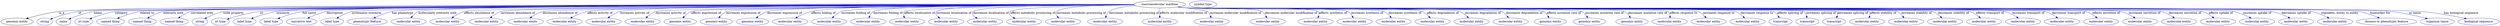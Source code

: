 digraph {
	graph [bb="0,0,9885.3,123"];
	node [label="\N"];
	"macromolecular machine"	 [height=0.5,
		label="macromolecular machine",
		pos="4620.7,105",
		width=2.8164];
	"genomic entity"	 [height=0.5,
		pos="63.694,18",
		width=1.7693];
	"macromolecular machine" -> "genomic entity"	 [label=is_a,
		lp="249.69,61.5",
		pos="e,101.94,32.463 4519.2,104.96 3882.2,104.58 457.1,101.09 238.69,69 194.81,62.552 146.52,47.876 111.8,35.915"];
	id	 [color=blue,
		height=0.5,
		label=string,
		pos="175.69,18",
		width=0.84854];
	"macromolecular machine" -> id	 [color=blue,
		label=id,
		lp="327.19,61.5",
		pos="e,199.54,29.373 4519.3,104.56 3879.9,101.71 428.76,85.594 321.69,69 281.53,62.775 237.81,46.077 208.79,33.47",
		style=solid];
	name	 [height=0.5,
		pos="254.69,18",
		width=0.84854];
	"macromolecular machine" -> name	 [color=blue,
		label=name,
		lp="405.19,61.5",
		pos="e,277.82,29.848 4519.1,104.59 3885.2,101.98 494.66,87.172 389.69,69 353.2,62.682 313.83,46.651 287.08,34.234",
		style=solid];
	category	 [color=blue,
		height=0.5,
		label="iri type",
		pos="339.69,18",
		width=1.011];
	"macromolecular machine" -> category	 [color=blue,
		label=category,
		lp="502.19,61.5",
		pos="e,365.82,30.766 4519.3,104.58 3893.5,101.94 581.28,87.121 478.69,69 442.13,62.54 402.56,47.13 375.03,34.928",
		style=solid];
	"related to"	 [color=blue,
		height=0.5,
		label="named thing",
		pos="449.69,18",
		width=1.5346];
	"macromolecular machine" -> "related to"	 [color=blue,
		label="related to",
		lp="607.69,61.5",
		pos="e,479.71,33.187 4519.3,104.6 3902.8,102.08 681.34,88.04 581.69,69 549.38,62.826 514.76,49.159 489.09,37.526",
		style=solid];
	"interacts with"	 [color=blue,
		height=0.5,
		label="named thing",
		pos="577.69,18",
		width=1.5346];
	"macromolecular machine" -> "interacts with"	 [color=blue,
		label="interacts with",
		lp="713.69,61.5",
		pos="e,601.64,34.403 4518.9,104.72 3910.1,102.96 772.72,92.744 676.69,69 653.15,63.177 628.9,50.811 610.3,39.715",
		style=solid];
	"correlated with"	 [color=blue,
		height=0.5,
		label="named thing",
		pos="705.69,18",
		width=1.5346];
	"macromolecular machine" -> "correlated with"	 [color=blue,
		label="correlated with",
		lp="828.69,61.5",
		pos="e,725.74,34.874 4518.9,104.8 3920,103.53 879.85,95.79 787.69,69 768.32,63.367 749.03,51.755 734.04,41.033",
		style=solid];
	"node property"	 [color=blue,
		height=0.5,
		label=string,
		pos="809.69,18",
		width=0.84854];
	"macromolecular machine" -> "node property"	 [color=blue,
		label="node property",
		lp="953.69,61.5",
		pos="e,830.59,31.478 4519,104.62 3932.6,102.36 1005.9,90.026 915.69,69 888.44,62.646 860,48.484 839.44,36.693",
		style=solid];
	iri	 [color=blue,
		height=0.5,
		label="iri type",
		pos="894.69,18",
		width=1.011];
	"macromolecular machine" -> iri	 [color=blue,
		label=iri,
		lp="1066.2,61.5",
		pos="e,922.68,29.667 4519.3,104.72 3956.5,103.06 1235.3,93.798 1059.7,69 1014.8,62.654 965.29,45.987 932.35,33.42",
		style=solid];
	synonym	 [color=blue,
		height=0.5,
		label="label type",
		pos="994.69,18",
		width=1.2638];
	"macromolecular machine" -> synonym	 [color=blue,
		label=synonym,
		lp="1155.2,61.5",
		pos="e,1023.1,32.082 4519,104.95 3962,104.57 1300.3,101.06 1129.7,69 1095.6,62.592 1058.9,48.191 1032.4,36.321",
		style=solid];
	"full name"	 [color=blue,
		height=0.5,
		label="label type",
		pos="1103.7,18",
		width=1.2638];
	"macromolecular machine" -> "full name"	 [color=blue,
		label="full name",
		lp="1263.2,61.5",
		pos="e,1131.9,32.199 4519,104.93 3972.3,104.44 1401.7,100.46 1236.7,69 1203.2,62.606 1167.1,48.278 1141,36.432",
		style=solid];
	description	 [color=blue,
		height=0.5,
		label="narrative text",
		pos="1224.7,18",
		width=1.6068];
	"macromolecular machine" -> description	 [color=blue,
		label=description,
		lp="1369.2,61.5",
		pos="e,1252.2,34.152 4519.3,104.45 3974.7,101.45 1418.3,86.441 1338.7,69 1311.5,63.028 1282.8,50.182 1261,38.878",
		style=solid];
	"systematic synonym"	 [color=blue,
		height=0.5,
		label="label type",
		pos="1345.7,18",
		width=1.2638];
	"macromolecular machine" -> "systematic synonym"	 [color=blue,
		label="systematic synonym",
		lp="1497.7,61.5",
		pos="e,1368.1,33.885 4519,104.51 3984,101.83 1518,88.462 1441.7,69 1418.6,63.119 1395,50.668 1377,39.541",
		style=solid];
	"has phenotype"	 [color=blue,
		height=0.5,
		label="phenotypic feature",
		pos="1485.7,18",
		width=2.1304];
	"macromolecular machine" -> "has phenotype"	 [color=blue,
		label="has phenotype",
		lp="1644.2,61.5",
		pos="e,1515.4,34.646 4518.9,104.9 4009,104.27 1750.1,99.744 1604.7,69 1576.7,63.073 1547.1,50.408 1524.4,39.183",
		style=solid];
	"molecularly interacts with"	 [color=blue,
		height=0.5,
		label="molecular entity",
		pos="1649.7,18",
		width=1.9137];
	"macromolecular machine" -> "molecularly interacts with"	 [color=blue,
		label="molecularly interacts with",
		lp="1784.2,61.5",
		pos="e,1665.1,35.55 4519,104.65 4012,102.81 1780,93.31 1712.7,69 1697.7,63.578 1683.6,52.945 1672.6,42.784",
		style=solid];
	"affects abundance of"	 [color=blue,
		height=0.5,
		label="molecular entity",
		pos="1805.7,18",
		width=1.9137];
	"macromolecular machine" -> "affects abundance of"	 [color=blue,
		label="affects abundance of",
		lp="1952.2,61.5",
		pos="e,1828.3,35.115 4519,104.35 4032.3,101.13 1960.2,86.454 1895.7,69 1874.8,63.338 1853.6,51.684 1837,40.944",
		style=solid];
	"increases abundance of"	 [color=blue,
		height=0.5,
		label="molecular entity",
		pos="1961.7,18",
		width=1.9137];
	"macromolecular machine" -> "increases abundance of"	 [color=blue,
		label="increases abundance of",
		lp="2107.2,61.5",
		pos="e,1982.4,35.349 4519.1,104.32 4049,101.1 2104.1,86.702 2043.7,69 2024.6,63.401 2005.6,52.029 1990.7,41.442",
		style=solid];
	"decreases abundance of"	 [color=blue,
		height=0.5,
		label="molecular entity",
		pos="2117.7,18",
		width=1.9137];
	"macromolecular machine" -> "decreases abundance of"	 [color=blue,
		label="decreases abundance of",
		lp="2273.2,61.5",
		pos="e,2140.6,35.104 4519,104.88 4074.9,104.16 2321.6,99.395 2208.7,69 2187.6,63.322 2166.2,51.667 2149.4,40.931",
		style=solid];
	"affects activity of"	 [color=blue,
		height=0.5,
		label="molecular entity",
		pos="2273.7,18",
		width=1.9137];
	"macromolecular machine" -> "affects activity of"	 [color=blue,
		label="affects activity of",
		lp="2433.7,61.5",
		pos="e,2301.6,34.608 4519.2,104.52 4096.2,102.37 2490.8,92.693 2385.7,69 2359.4,63.066 2331.8,50.572 2310.5,39.436",
		style=solid];
	"increases activity of"	 [color=blue,
		height=0.5,
		label="molecular entity",
		pos="2429.7,18",
		width=1.9137];
	"macromolecular machine" -> "increases activity of"	 [color=blue,
		label="increases activity of",
		lp="2574.2,61.5",
		pos="e,2452.3,35.087 4519.1,104.65 4112.1,103.08 2616.9,95.525 2519.7,69 2498.8,63.297 2477.6,51.64 2461,40.91",
		style=solid];
	"decreases activity of"	 [color=blue,
		height=0.5,
		label="molecular entity",
		pos="2585.7,18",
		width=1.9137];
	"macromolecular machine" -> "decreases activity of"	 [color=blue,
		label="decreases activity of",
		lp="2717.7,61.5",
		pos="e,2604.7,35.306 4519,104.72 4129.6,103.46 2750.8,97.024 2661.7,69 2643.9,63.394 2626.4,52.177 2612.7,41.687",
		style=solid];
	"affects expression of"	 [color=blue,
		height=0.5,
		label="genomic entity",
		pos="2736.7,18",
		width=1.7693];
	"macromolecular machine" -> "affects expression of"	 [color=blue,
		label="affects expression of",
		lp="2860.2,61.5",
		pos="e,2753.3,35.524 4519.1,104.73 4148.3,103.52 2885,97.317 2803.7,69 2787.9,63.491 2772.8,52.699 2761,42.456",
		style=solid];
	"increases expression of"	 [color=blue,
		height=0.5,
		label="genomic entity",
		pos="2881.7,18",
		width=1.7693];
	"macromolecular machine" -> "increases expression of"	 [color=blue,
		label="increases expression of",
		lp="3009.2,61.5",
		pos="e,2897.4,35.502 4519.3,104.61 4167.8,103.02 3019.8,95.797 2945.7,69 2930.4,63.462 2916,52.667 2904.7,42.43",
		style=solid];
	"decreases expression of"	 [color=blue,
		height=0.5,
		label="genomic entity",
		pos="3026.7,18",
		width=1.7693];
	"macromolecular machine" -> "decreases expression of"	 [color=blue,
		label="decreases expression of",
		lp="3171.2,61.5",
		pos="e,3046.8,35.279 4519.3,104.09 4190.9,100.93 3174.1,89.534 3106.7,69 3088,63.303 3069.4,51.924 3054.9,41.358",
		style=solid];
	"affects folding of"	 [color=blue,
		height=0.5,
		label="molecular entity",
		pos="3177.7,18",
		width=1.9137];
	"macromolecular machine" -> "affects folding of"	 [color=blue,
		label="affects folding of",
		lp="3323.7,61.5",
		pos="e,3202.9,35.021 4519.5,103.52 4216.9,98.94 3336.5,84.359 3276.7,69 3253.7,63.093 3229.9,51.105 3211.5,40.235",
		style=solid];
	"increases folding of"	 [color=blue,
		height=0.5,
		label="molecular entity",
		pos="3333.7,18",
		width=1.9137];
	"macromolecular machine" -> "increases folding of"	 [color=blue,
		label="increases folding of",
		lp="3453.7,61.5",
		pos="e,3350.3,35.717 4519.4,103.72 4235.9,99.901 3452,87.708 3399.7,69 3384.2,63.45 3369.4,52.763 3357.8,42.6",
		style=solid];
	"decreases folding of"	 [color=blue,
		height=0.5,
		label="molecular entity",
		pos="3489.7,18",
		width=1.9137];
	"macromolecular machine" -> "decreases folding of"	 [color=blue,
		label="decreases folding of",
		lp="3583.7,61.5",
		pos="e,3498.2,36.03 4519.4,104 4256.9,101.1 3572.3,91.426 3528.7,69 3518.3,63.664 3509.9,54.177 3503.6,44.821",
		style=solid];
	"affects localization of"	 [color=blue,
		height=0.5,
		label="molecular entity",
		pos="3645.7,18",
		width=1.9137];
	"macromolecular machine" -> "affects localization of"	 [color=blue,
		label="affects localization of",
		lp="3708.7,61.5",
		pos="e,3641.7,36.094 4519.6,103.01 4274.1,97.945 3665.2,83.91 3649.7,69 3643.6,63.142 3641.5,54.581 3641.2,46.14",
		style=solid];
	"increases localization of"	 [color=blue,
		height=0.5,
		label="molecular entity",
		pos="3801.7,18",
		width=1.9137];
	"macromolecular machine" -> "increases localization of"	 [color=blue,
		label="increases localization of",
		lp="3841.7,61.5",
		pos="e,3782.9,35.638 4519.1,104.38 4300,102.53 3801,95.437 3775.7,69 3768.8,61.822 3771.3,52.467 3776.8,43.732",
		style=solid];
	"decreases localization of"	 [color=blue,
		height=0.5,
		label="molecular entity",
		pos="3957.7,18",
		width=1.9137];
	"macromolecular machine" -> "decreases localization of"	 [color=blue,
		label="decreases localization of",
		lp="3982.7,61.5",
		pos="e,3930.3,34.58 4519.5,103.47 4329.5,100.08 3936.1,90.516 3915.7,69 3907.4,60.254 3913,50.085 3922.5,41.139",
		style=solid];
	"affects metabolic processing of"	 [color=blue,
		height=0.5,
		label="molecular entity",
		pos="4113.7,18",
		width=1.9137];
	"macromolecular machine" -> "affects metabolic processing of"	 [color=blue,
		label="affects metabolic processing of",
		lp="4143.2,61.5",
		pos="e,4078.2,33.618 4520.6,102.11 4363,97.071 4073.3,85.597 4057.7,69 4047.9,58.596 4056.5,47.851 4069.6,38.923",
		style=solid];
	"increases metabolic processing of"	 [color=blue,
		height=0.5,
		label="molecular entity",
		pos="4269.7,18",
		width=1.9137];
	"macromolecular machine" -> "increases metabolic processing of"	 [color=blue,
		label="increases metabolic processing of",
		lp="4327.7,61.5",
		pos="e,4246.8,34.996 4520.3,102.49 4412.7,98.727 4254.6,89.72 4235.7,69 4228.4,60.968 4232.3,51.231 4239.7,42.427",
		style=solid];
	"decreases metabolic processing of"	 [color=blue,
		height=0.5,
		label="molecular entity",
		pos="4425.7,18",
		width=1.9137];
	"macromolecular machine" -> "decreases metabolic processing of"	 [color=blue,
		label="decreases metabolic processing of",
		lp="4523.2,61.5",
		pos="e,4422.1,36.164 4527.2,98.008 4485.7,92.846 4443.2,84.005 4429.7,69 4424.2,62.865 4422.1,54.475 4421.8,46.272",
		style=solid];
	"affects molecular modification of"	 [color=blue,
		height=0.5,
		label="molecular entity",
		pos="4620.7,18",
		width=1.9137];
	"macromolecular machine" -> "affects molecular modification of"	 [color=blue,
		label="affects molecular modification of",
		lp="4712.7,61.5",
		pos="e,4620.7,36.003 4620.7,86.974 4620.7,75.192 4620.7,59.561 4620.7,46.158",
		style=solid];
	"increases molecular modification of"	 [color=blue,
		height=0.5,
		label="molecular entity",
		pos="4827.7,18",
		width=1.9137];
	"macromolecular machine" -> "increases molecular modification of"	 [color=blue,
		label="increases molecular modification of",
		lp="4916.2,61.5",
		pos="e,4824.3,36.187 4693.6,92.432 4743.3,83.585 4801.1,72.687 4805.7,69 4812.9,63.176 4817.8,54.515 4821.1,45.977",
		style=solid];
	"decreases molecular modification of"	 [color=blue,
		height=0.5,
		label="molecular entity",
		pos="5047.7,18",
		width=1.9137];
	"macromolecular machine" -> "decreases molecular modification of"	 [color=blue,
		label="decreases molecular modification of",
		lp="5133.2,61.5",
		pos="e,5042.4,36.025 4692.4,92.2 4705.2,90.235 4718.3,88.399 4730.7,87 4762.6,83.407 4991.5,85.979 5018.7,69 5027.5,63.515 5033.9,54.342 \
5038.4,45.275",
		style=solid];
	"affects synthesis of"	 [color=blue,
		height=0.5,
		label="molecular entity",
		pos="5211.7,18",
		width=1.9137];
	"macromolecular machine" -> "affects synthesis of"	 [color=blue,
		label="affects synthesis of",
		lp="5294.2,61.5",
		pos="e,5230,35.713 4691.5,92.056 4704.5,90.068 4718,88.261 4730.7,87 4758.7,84.223 5217.2,89.241 5236.7,69 5243.5,61.902 5241.2,52.565 \
5235.9,43.821",
		style=solid];
	"increases synthesis of"	 [color=blue,
		height=0.5,
		label="molecular entity",
		pos="5367.7,18",
		width=1.9137];
	"macromolecular machine" -> "increases synthesis of"	 [color=blue,
		label="increases synthesis of",
		lp="5421.7,61.5",
		pos="e,5366.7,36.122 4691.2,92.032 4704.3,90.033 4717.9,88.229 4730.7,87 4765,83.71 5323,89.552 5350.7,69 5358,63.559 5362.2,54.837 5364.6,\
46.134",
		style=solid];
	"decreases synthesis of"	 [color=blue,
		height=0.5,
		label="molecular entity",
		pos="5523.7,18",
		width=1.9137];
	"macromolecular machine" -> "decreases synthesis of"	 [color=blue,
		label="decreases synthesis of",
		lp="5563.2,61.5",
		pos="e,5515.2,36.07 4691.2,91.978 4704.3,89.984 4717.9,88.195 4730.7,87 4772.4,83.107 5447.4,88.01 5484.7,69 5495.1,63.711 5503.5,54.233 \
5509.8,44.87",
		style=solid];
	"affects degradation of"	 [color=blue,
		height=0.5,
		label="molecular entity",
		pos="5679.7,18",
		width=1.9137];
	"macromolecular machine" -> "affects degradation of"	 [color=blue,
		label="affects degradation of",
		lp="5709.2,61.5",
		pos="e,5667.2,35.953 4690.9,91.983 4704.1,89.975 4717.8,88.18 4730.7,87 4780.3,82.464 5581.7,88.312 5627.7,69 5640.5,63.626 5651.9,53.496 \
5660.7,43.671",
		style=solid];
	"increases degradation of"	 [color=blue,
		height=0.5,
		label="molecular entity",
		pos="5835.7,18",
		width=1.9137];
	"macromolecular machine" -> "increases degradation of"	 [color=blue,
		label="increases degradation of",
		lp="5865.2,61.5",
		pos="e,5820,35.776 4690.9,91.953 4704.1,89.949 4717.8,88.162 4730.7,87 4788.4,81.811 5718.3,88.793 5772.7,69 5787.6,63.58 5801.6,53.054 \
5812.6,42.966",
		style=solid];
	"decreases degradation of"	 [color=blue,
		height=0.5,
		label="molecular entity",
		pos="5991.7,18",
		width=1.9137];
	"macromolecular machine" -> "decreases degradation of"	 [color=blue,
		label="decreases degradation of",
		lp="6026.2,61.5",
		pos="e,5978.2,35.752 4690.9,91.929 4704.1,89.926 4717.8,88.147 4730.7,87 4797.4,81.078 5873.4,93.636 5935.7,69 5949.3,63.602 5961.7,53.223 \
5971.4,43.23",
		style=solid];
	"affects mutation rate of"	 [color=blue,
		height=0.5,
		label="genomic entity",
		pos="6142.7,18",
		width=1.7693];
	"macromolecular machine" -> "affects mutation rate of"	 [color=blue,
		label="affects mutation rate of",
		lp="6181.7,61.5",
		pos="e,6132.4,35.929 4690.6,91.955 4703.9,89.936 4717.7,88.144 4730.7,87 4768.5,83.674 6063.2,84.848 6097.7,69 6109.2,63.702 6119,53.86 \
6126.5,44.224",
		style=solid];
	"increases mutation rate of"	 [color=blue,
		height=0.5,
		label="genomic entity",
		pos="6287.7,18",
		width=1.7693];
	"macromolecular machine" -> "increases mutation rate of"	 [color=blue,
		label="increases mutation rate of",
		lp="6338.7,61.5",
		pos="e,6279.6,36.109 4690.6,91.941 4703.9,89.923 4717.7,88.135 4730.7,87 4772.7,83.332 6212.1,88.154 6249.7,69 6260,63.759 6268.2,54.289 \
6274.3,44.92",
		style=solid];
	"decreases mutation rate of"	 [color=blue,
		height=0.5,
		label="genomic entity",
		pos="6432.7,18",
		width=1.7693];
	"macromolecular machine" -> "decreases mutation rate of"	 [color=blue,
		label="decreases mutation rate of",
		lp="6497.7,61.5",
		pos="e,6431,36.243 4690.6,91.929 4703.9,89.912 4717.7,88.128 4730.7,87 4777.3,82.963 6375.4,95.876 6413.7,69 6421.3,63.633 6425.9,54.811 \
6428.6,46",
		style=solid];
	"affects response to"	 [color=blue,
		height=0.5,
		label="molecular entity",
		pos="6583.7,18",
		width=1.9137];
	"macromolecular machine" -> "affects response to"	 [color=blue,
		label="affects response to",
		lp="6634.7,61.5",
		pos="e,6585.4,36.192 4690.6,91.919 4703.9,89.903 4717.7,88.122 4730.7,87 4756.2,84.802 6554,85.363 6573.7,69 6580.4,63.465 6583.4,54.911 \
6584.7,46.381",
		style=solid];
	"increases response to"	 [color=blue,
		height=0.5,
		label="molecular entity",
		pos="6739.7,18",
		width=1.9137];
	"macromolecular machine" -> "increases response to"	 [color=blue,
		label="increases response to",
		lp="6768.2,61.5",
		pos="e,6727.8,35.993 4690.6,91.913 4703.9,89.898 4717.7,88.118 4730.7,87 4784.9,82.342 6639.6,90.304 6689.7,69 6702.1,63.729 6713,53.752 \
6721.4,44.011",
		style=solid];
	"decreases response to"	 [color=blue,
		height=0.5,
		label="molecular entity",
		pos="6895.7,18",
		width=1.9137];
	"macromolecular machine" -> "decreases response to"	 [color=blue,
		label="decreases response to",
		lp="6915.7,61.5",
		pos="e,6879.4,35.585 4690.6,91.906 4703.9,89.892 4717.7,88.114 4730.7,87 4788.8,82.027 6774.6,88.072 6829.7,69 6845.4,63.574 6860.2,52.79 \
6871.9,42.532",
		style=solid];
	"affects splicing of"	 [color=blue,
		height=0.5,
		label=transcript,
		pos="7026.7,18",
		width=1.2277];
	"macromolecular machine" -> "affects splicing of"	 [color=blue,
		label="affects splicing of",
		lp="7048.7,61.5",
		pos="e,7015.8,35.474 4690.6,91.9 4703.9,89.886 4717.7,88.11 4730.7,87 4792.9,81.692 6921.5,93.998 6978.7,69 6991,63.638 7001.6,53.448 \
7009.7,43.577",
		style=solid];
	"increases splicing of"	 [color=blue,
		height=0.5,
		label=transcript,
		pos="7132.7,18",
		width=1.2277];
	"macromolecular machine" -> "increases splicing of"	 [color=blue,
		label="increases splicing of",
		lp="7173.7,61.5",
		pos="e,7126.9,36.02 4690.6,91.896 4703.9,89.882 4717.7,88.108 4730.7,87 4763.5,84.208 7073.1,85.252 7101.7,69 7111,63.708 7117.9,54.358 \
7122.7,45.098",
		style=solid];
	"decreases splicing of"	 [color=blue,
		height=0.5,
		label=transcript,
		pos="7238.7,18",
		width=1.2277];
	"macromolecular machine" -> "decreases splicing of"	 [color=blue,
		label="decreases splicing of",
		lp="7298.7,61.5",
		pos="e,7242.3,35.982 4690.6,91.892 4703.9,89.879 4717.7,88.105 4730.7,87 4765.3,84.059 7208,92.445 7233.7,69 7240,63.242 7242.3,54.633 \
7242.7,46.12",
		style=solid];
	"affects stability of"	 [color=blue,
		height=0.5,
		label="molecular entity",
		pos="7369.7,18",
		width=1.9137];
	"macromolecular machine" -> "affects stability of"	 [color=blue,
		label="affects stability of",
		lp="7419.2,61.5",
		pos="e,7371.4,36.201 4690.6,91.888 4703.9,89.875 4717.7,88.103 4730.7,87 4767.1,83.917 7331.6,92.3 7359.7,69 7366.4,63.474 7369.4,54.924 \
7370.7,46.393",
		style=solid];
	"increases stability of"	 [color=blue,
		height=0.5,
		label="molecular entity",
		pos="7525.7,18",
		width=1.9137];
	"macromolecular machine" -> "increases stability of"	 [color=blue,
		label="increases stability of",
		lp="7550.7,61.5",
		pos="e,7513.1,35.775 4690.6,91.885 4703.9,89.873 4717.7,88.101 4730.7,87 4806.6,80.58 7402.1,97.702 7472.7,69 7485.8,63.684 7497.4,53.46 \
7506.5,43.552",
		style=solid];
	"decreases stability of"	 [color=blue,
		height=0.5,
		label="molecular entity",
		pos="7681.7,18",
		width=1.9137];
	"macromolecular machine" -> "decreases stability of"	 [color=blue,
		label="decreases stability of",
		lp="7698.2,61.5",
		pos="e,7663.9,35.62 4690.6,91.882 4703.9,89.87 4717.7,88.099 4730.7,87 4810.4,80.27 7534.6,93.754 7610.7,69 7627.4,63.568 7643.5,52.634 \
7656.1,42.278",
		style=solid];
	"affects transport of"	 [color=blue,
		height=0.5,
		label="molecular entity",
		pos="7837.7,18",
		width=1.9137];
	"macromolecular machine" -> "affects transport of"	 [color=blue,
		label="affects transport of",
		lp="7844.2,61.5",
		pos="e,7818.2,35.392 4690.6,91.878 4703.9,89.867 4717.7,88.097 4730.7,87 4814.5,79.935 7679.1,93.262 7759.7,69 7777.9,63.514 7795.9,52.307 \
7809.9,41.792",
		style=solid];
	"increases transport of"	 [color=blue,
		height=0.5,
		label="molecular entity",
		pos="7993.7,18",
		width=1.9137];
	"macromolecular machine" -> "increases transport of"	 [color=blue,
		label="increases transport of",
		lp="7997.2,61.5",
		pos="e,7969.9,35.178 4690.6,91.876 4703.9,89.864 4717.7,88.095 4730.7,87 4818.4,79.62 7814.4,90.898 7899.7,69 7921.6,63.376 7943.9,51.563 \
7961.3,40.721",
		style=solid];
	"decreases transport of"	 [color=blue,
		height=0.5,
		label="molecular entity",
		pos="8149.7,18",
		width=1.9137];
	"macromolecular machine" -> "decreases transport of"	 [color=blue,
		label="decreases transport of",
		lp="8156.2,61.5",
		pos="e,8127.1,35.172 4690.6,91.873 4703.9,89.862 4717.7,88.093 4730.7,87 4822.8,79.26 7970.3,92.816 8059.7,69 8080.6,63.419 8101.8,51.77 \
8118.4,41.013",
		style=solid];
	"affects secretion of"	 [color=blue,
		height=0.5,
		label="molecular entity",
		pos="8305.7,18",
		width=1.9137];
	"macromolecular machine" -> "affects secretion of"	 [color=blue,
		label="affects secretion of",
		lp="8307.7,61.5",
		pos="e,8284.2,35.165 4690.3,91.915 4703.7,89.885 4717.6,88.1 4730.7,87 4827.3,78.899 8126.3,94.871 8219.7,69 8239.9,63.409 8260.1,51.759 \
8275.9,41.004",
		style=solid];
	"increases secretion of"	 [color=blue,
		height=0.5,
		label="molecular entity",
		pos="8461.7,18",
		width=1.9137];
	"macromolecular machine" -> "increases secretion of"	 [color=blue,
		label="increases secretion of",
		lp="8462.7,61.5",
		pos="e,8437.2,34.937 4690.3,91.913 4703.7,89.883 4717.6,88.098 4730.7,87 4831.3,78.575 8265.7,93.223 8363.7,69 8386.7,63.303 8410.4,51.196 \
8428.7,40.208",
		style=solid];
	"decreases secretion of"	 [color=blue,
		height=0.5,
		label="molecular entity",
		pos="8617.7,18",
		width=1.9137];
	"macromolecular machine" -> "decreases secretion of"	 [color=blue,
		label="decreases secretion of",
		lp="8623.7,61.5",
		pos="e,8594.5,35.181 4690.3,91.91 4703.7,89.881 4717.6,88.097 4730.7,87 4835.7,78.211 8423.7,95.638 8525.7,69 8547.2,63.381 8569.1,51.567 \
8586.1,40.725",
		style=solid];
	"affects uptake of"	 [color=blue,
		height=0.5,
		label="molecular entity",
		pos="8773.7,18",
		width=1.9137];
	"macromolecular machine" -> "affects uptake of"	 [color=blue,
		label="affects uptake of",
		lp="8769.2,61.5",
		pos="e,8752.2,35.169 4690.3,91.908 4703.7,89.88 4717.6,88.096 4730.7,87 4840.2,77.846 8581.8,98.309 8687.7,69 8707.9,63.415 8728.1,51.766 \
8743.9,41.009",
		style=solid];
	"increases uptake of"	 [color=blue,
		height=0.5,
		label="molecular entity",
		pos="8929.7,18",
		width=1.9137];
	"macromolecular machine" -> "increases uptake of"	 [color=blue,
		label="increases uptake of",
		lp="8916.2,61.5",
		pos="e,8902.1,34.706 4690.3,91.907 4703.7,89.878 4717.6,88.095 4730.7,87 4843.9,77.552 8707.8,93.51 8818.7,69 8844.8,63.218 8872.2,50.727 \
8893.2,39.554",
		style=solid];
	"decreases uptake of"	 [color=blue,
		height=0.5,
		label="molecular entity",
		pos="9085.7,18",
		width=1.9137];
	"macromolecular machine" -> "decreases uptake of"	 [color=blue,
		label="decreases uptake of",
		lp="9072.2,61.5",
		pos="e,9057.6,34.71 4690.3,91.905 4703.7,89.877 4717.6,88.094 4730.7,87 4848.1,77.205 8857.6,94.036 8972.7,69 8999.3,63.224 9027.1,50.732 \
9048.5,39.558",
		style=solid];
	"regulates, entity to entity"	 [color=blue,
		height=0.5,
		label="molecular entity",
		pos="9241.7,18",
		width=1.9137];
	"macromolecular machine" -> "regulates, entity to entity"	 [color=blue,
		label="regulates, entity to entity",
		lp="9242.7,61.5",
		pos="e,9213.9,34.71 4690.3,91.903 4703.7,89.875 4717.6,88.093 4730.7,87 4852.5,76.852 9010.3,95.153 9129.7,69 9156.1,63.224 9183.7,50.733 \
9204.9,39.558",
		style=solid];
	"biomarker for"	 [color=blue,
		height=0.5,
		label="disease or phenotypic feature",
		pos="9442.7,18",
		width=3.1775];
	"macromolecular machine" -> "biomarker for"	 [color=blue,
		label="biomarker for",
		lp="9403.7,61.5",
		pos="e,9409.5,35.232 4690.3,91.902 4703.7,89.874 4717.6,88.092 4730.7,87 4857.6,76.435 9189.7,93.241 9314.7,69 9344.3,63.251 9375.9,50.77 \
9400.2,39.594",
		style=solid];
	"in taxon"	 [color=blue,
		height=0.5,
		label="organism taxon",
		pos="9640.7,18",
		width=1.8234];
	"macromolecular machine" -> "in taxon"	 [color=blue,
		label="in taxon",
		lp="9544.2,61.5",
		pos="e,9599.5,32.032 4690.3,91.901 4703.7,89.872 4717.6,88.091 4730.7,87 4991.7,65.281 9186,102.91 9445.7,69 9495.6,62.486 9551,47.196 \
9589.9,35.046",
		style=solid];
	"has biological sequence"	 [color=blue,
		height=0.5,
		label="biological sequence",
		pos="9804.7,18",
		width=2.2387];
	"macromolecular machine" -> "has biological sequence"	 [color=blue,
		label="has biological sequence",
		lp="9726.7,61.5",
		pos="e,9754.5,32.152 4690.3,91.9 4703.7,89.872 4717.6,88.09 4730.7,87 4998.7,64.719 9303.4,98.293 9570.7,69 9630.7,62.424 9697.9,46.906 \
9744.8,34.702",
		style=solid];
	"macromolecular machine_name"	 [color=blue,
		height=0.5,
		label="symbol type",
		pos="4794.7,105",
		width=1.5165];
}
